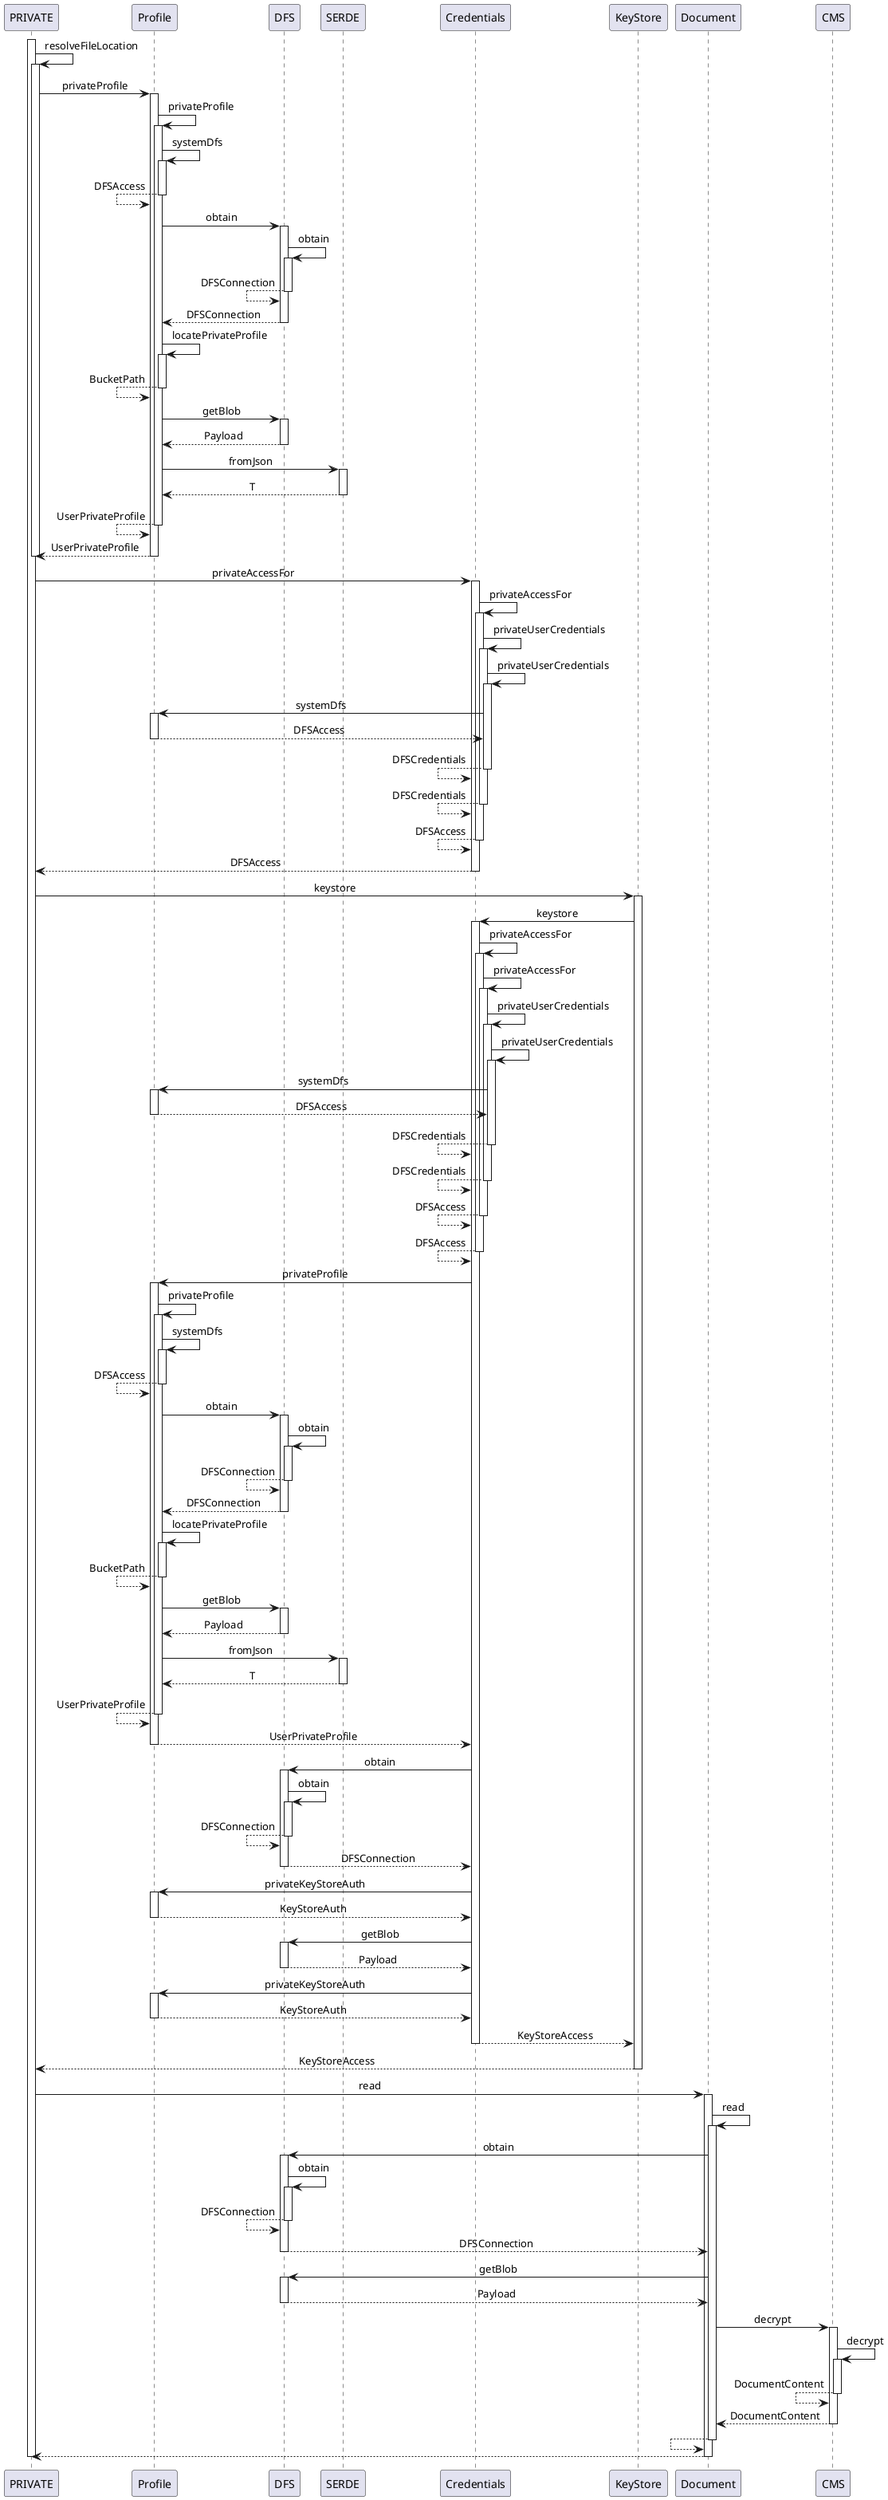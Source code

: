 @startuml

skinparam SequenceMessageAlign center

activate PRIVATE
' de.adorsys.datasafe.business.impl.privatestore.actions.ReadFromPrivateImpl
PRIVATE -> PRIVATE : resolveFileLocation

activate PRIVATE
' de.adorsys.datasafe.business.impl.privatestore.actions.ReadFromPrivateImpl
PRIVATE -> Profile : privateProfile

activate Profile
' de.adorsys.datasafe.business.api.directory.profile.operations.ProfileRetrievalService
Profile -> Profile : privateProfile

activate Profile
' de.adorsys.datasafe.business.impl.profile.DFSBasedProfileStorageImpl
Profile -> Profile : systemDfs

activate Profile
' de.adorsys.datasafe.business.impl.profile.DFSSystem
Profile <-- Profile : DFSAccess
deactivate Profile

' de.adorsys.datasafe.business.impl.profile.DFSBasedProfileStorageImpl
Profile -> DFS : obtain

activate DFS
' de.adorsys.datasafe.business.api.storage.dfs.DFSConnectionService
DFS -> DFS : obtain

activate DFS
' de.adorsys.datasafe.business.impl.dfs.DFSConnectionServiceImpl
DFS <-- DFS : DFSConnection
deactivate DFS

' de.adorsys.datasafe.business.api.storage.dfs.DFSConnectionService
Profile <-- DFS : DFSConnection
deactivate DFS

' de.adorsys.datasafe.business.impl.profile.DFSBasedProfileStorageImpl
Profile -> Profile : locatePrivateProfile

activate Profile
' de.adorsys.datasafe.business.impl.profile.DFSBasedProfileStorageImpl
Profile <-- Profile : BucketPath
deactivate Profile

' de.adorsys.datasafe.business.impl.profile.DFSBasedProfileStorageImpl
Profile -> DFS : getBlob

activate DFS
' de.adorsys.dfs.connection.api.service.api.DFSConnection
Profile <-- DFS : Payload
deactivate DFS

' de.adorsys.datasafe.business.impl.profile.DFSBasedProfileStorageImpl
Profile -> SERDE : fromJson

activate SERDE
' de.adorsys.datasafe.business.impl.serde.GsonSerde
Profile <-- SERDE : T
deactivate SERDE

' de.adorsys.datasafe.business.impl.profile.DFSBasedProfileStorageImpl
Profile <-- Profile : UserPrivateProfile
deactivate Profile

' de.adorsys.datasafe.business.api.directory.profile.operations.ProfileRetrievalService
PRIVATE <-- Profile : UserPrivateProfile
deactivate Profile

deactivate PRIVATE

' de.adorsys.datasafe.business.impl.privatestore.actions.ReadFromPrivateImpl
PRIVATE -> Credentials : privateAccessFor

activate Credentials
' de.adorsys.datasafe.business.api.storage.dfs.BucketAccessService
Credentials -> Credentials : privateAccessFor

activate Credentials
' de.adorsys.datasafe.business.impl.credentials.BucketAccessServiceImpl
Credentials -> Credentials : privateUserCredentials

activate Credentials
' de.adorsys.datasafe.business.api.storage.dfs.credentials.DFSCredentialsService
Credentials -> Credentials : privateUserCredentials

activate Credentials
' de.adorsys.datasafe.business.impl.credentials.SystemCredentialsServiceImpl
Credentials -> Profile : systemDfs

activate Profile
' de.adorsys.datasafe.business.impl.profile.DFSSystem
Credentials <-- Profile : DFSAccess
deactivate Profile

' de.adorsys.datasafe.business.impl.credentials.SystemCredentialsServiceImpl
Credentials <-- Credentials : DFSCredentials
deactivate Credentials

' de.adorsys.datasafe.business.api.storage.dfs.credentials.DFSCredentialsService
Credentials <-- Credentials : DFSCredentials
deactivate Credentials

' de.adorsys.datasafe.business.impl.credentials.BucketAccessServiceImpl
Credentials <-- Credentials : DFSAccess
deactivate Credentials

' de.adorsys.datasafe.business.api.storage.dfs.BucketAccessService
PRIVATE <-- Credentials : DFSAccess
deactivate Credentials

' de.adorsys.datasafe.business.impl.privatestore.actions.ReadFromPrivateImpl
PRIVATE -> KeyStore : keystore

activate KeyStore
' de.adorsys.datasafe.business.api.directory.profile.keys.PrivateKeyService
KeyStore -> Credentials : keystore

activate Credentials
' de.adorsys.datasafe.business.impl.credentials.DFSPrivateKeyServiceImpl
Credentials -> Credentials : privateAccessFor

activate Credentials
' de.adorsys.datasafe.business.api.storage.dfs.BucketAccessService
Credentials -> Credentials : privateAccessFor

activate Credentials
' de.adorsys.datasafe.business.impl.credentials.BucketAccessServiceImpl
Credentials -> Credentials : privateUserCredentials

activate Credentials
' de.adorsys.datasafe.business.api.storage.dfs.credentials.DFSCredentialsService
Credentials -> Credentials : privateUserCredentials

activate Credentials
' de.adorsys.datasafe.business.impl.credentials.SystemCredentialsServiceImpl
Credentials -> Profile : systemDfs

activate Profile
' de.adorsys.datasafe.business.impl.profile.DFSSystem
Credentials <-- Profile : DFSAccess
deactivate Profile

' de.adorsys.datasafe.business.impl.credentials.SystemCredentialsServiceImpl
Credentials <-- Credentials : DFSCredentials
deactivate Credentials

' de.adorsys.datasafe.business.api.storage.dfs.credentials.DFSCredentialsService
Credentials <-- Credentials : DFSCredentials
deactivate Credentials

' de.adorsys.datasafe.business.impl.credentials.BucketAccessServiceImpl
Credentials <-- Credentials : DFSAccess
deactivate Credentials

' de.adorsys.datasafe.business.api.storage.dfs.BucketAccessService
Credentials <-- Credentials : DFSAccess
deactivate Credentials

' de.adorsys.datasafe.business.impl.credentials.DFSPrivateKeyServiceImpl
Credentials -> Profile : privateProfile

activate Profile
' de.adorsys.datasafe.business.api.directory.profile.operations.ProfileRetrievalService
Profile -> Profile : privateProfile

activate Profile
' de.adorsys.datasafe.business.impl.profile.DFSBasedProfileStorageImpl
Profile -> Profile : systemDfs

activate Profile
' de.adorsys.datasafe.business.impl.profile.DFSSystem
Profile <-- Profile : DFSAccess
deactivate Profile

' de.adorsys.datasafe.business.impl.profile.DFSBasedProfileStorageImpl
Profile -> DFS : obtain

activate DFS
' de.adorsys.datasafe.business.api.storage.dfs.DFSConnectionService
DFS -> DFS : obtain

activate DFS
' de.adorsys.datasafe.business.impl.dfs.DFSConnectionServiceImpl
DFS <-- DFS : DFSConnection
deactivate DFS

' de.adorsys.datasafe.business.api.storage.dfs.DFSConnectionService
Profile <-- DFS : DFSConnection
deactivate DFS

' de.adorsys.datasafe.business.impl.profile.DFSBasedProfileStorageImpl
Profile -> Profile : locatePrivateProfile

activate Profile
' de.adorsys.datasafe.business.impl.profile.DFSBasedProfileStorageImpl
Profile <-- Profile : BucketPath
deactivate Profile

' de.adorsys.datasafe.business.impl.profile.DFSBasedProfileStorageImpl
Profile -> DFS : getBlob

activate DFS
' de.adorsys.dfs.connection.api.service.api.DFSConnection
Profile <-- DFS : Payload
deactivate DFS

' de.adorsys.datasafe.business.impl.profile.DFSBasedProfileStorageImpl
Profile -> SERDE : fromJson

activate SERDE
' de.adorsys.datasafe.business.impl.serde.GsonSerde
Profile <-- SERDE : T
deactivate SERDE

' de.adorsys.datasafe.business.impl.profile.DFSBasedProfileStorageImpl
Profile <-- Profile : UserPrivateProfile
deactivate Profile

' de.adorsys.datasafe.business.api.directory.profile.operations.ProfileRetrievalService
Credentials <-- Profile : UserPrivateProfile
deactivate Profile

' de.adorsys.datasafe.business.impl.credentials.DFSPrivateKeyServiceImpl
Credentials -> DFS : obtain

activate DFS
' de.adorsys.datasafe.business.api.storage.dfs.DFSConnectionService
DFS -> DFS : obtain

activate DFS
' de.adorsys.datasafe.business.impl.dfs.DFSConnectionServiceImpl
DFS <-- DFS : DFSConnection
deactivate DFS

' de.adorsys.datasafe.business.api.storage.dfs.DFSConnectionService
Credentials <-- DFS : DFSConnection
deactivate DFS

' de.adorsys.datasafe.business.impl.credentials.DFSPrivateKeyServiceImpl
Credentials -> Profile : privateKeyStoreAuth

activate Profile
' de.adorsys.datasafe.business.impl.profile.DFSSystem
Credentials <-- Profile : KeyStoreAuth
deactivate Profile

' de.adorsys.datasafe.business.impl.credentials.DFSPrivateKeyServiceImpl
Credentials -> DFS : getBlob

activate DFS
' de.adorsys.dfs.connection.api.service.api.DFSConnection
Credentials <-- DFS : Payload
deactivate DFS

' de.adorsys.datasafe.business.impl.credentials.DFSPrivateKeyServiceImpl
Credentials -> Profile : privateKeyStoreAuth

activate Profile
' de.adorsys.datasafe.business.impl.profile.DFSSystem
Credentials <-- Profile : KeyStoreAuth
deactivate Profile

' de.adorsys.datasafe.business.impl.credentials.DFSPrivateKeyServiceImpl
KeyStore <-- Credentials : KeyStoreAccess
deactivate Credentials

' de.adorsys.datasafe.business.api.directory.profile.keys.PrivateKeyService
PRIVATE <-- KeyStore : KeyStoreAccess
deactivate KeyStore

' de.adorsys.datasafe.business.impl.privatestore.actions.ReadFromPrivateImpl
PRIVATE -> Document : read

activate Document
' de.adorsys.datasafe.business.api.storage.document.DocumentReadService
Document -> Document : read

activate Document
' de.adorsys.datasafe.business.impl.document.cms.CMSDocumentReadService
Document -> DFS : obtain

activate DFS
' de.adorsys.datasafe.business.api.storage.dfs.DFSConnectionService
DFS -> DFS : obtain

activate DFS
' de.adorsys.datasafe.business.impl.dfs.DFSConnectionServiceImpl
DFS <-- DFS : DFSConnection
deactivate DFS

' de.adorsys.datasafe.business.api.storage.dfs.DFSConnectionService
Document <-- DFS : DFSConnection
deactivate DFS

' de.adorsys.datasafe.business.impl.document.cms.CMSDocumentReadService
Document -> DFS : getBlob

activate DFS
' de.adorsys.dfs.connection.api.service.api.DFSConnection
Document <-- DFS : Payload
deactivate DFS

' de.adorsys.datasafe.business.impl.document.cms.CMSDocumentReadService
Document -> CMS : decrypt

activate CMS
' de.adorsys.datasafe.business.api.encryption.cmsencryption.CMSEncryptionService
CMS -> CMS : decrypt

activate CMS
' de.adorsys.datasafe.business.impl.cmsencryption.services.CMSEncryptionServiceImpl
CMS <-- CMS : DocumentContent
deactivate CMS

' de.adorsys.datasafe.business.api.encryption.cmsencryption.CMSEncryptionService
Document <-- CMS : DocumentContent
deactivate CMS

' de.adorsys.datasafe.business.impl.document.cms.CMSDocumentReadService
Document <-- Document :
deactivate Document

' de.adorsys.datasafe.business.api.storage.document.DocumentReadService
PRIVATE <-- Document :
deactivate Document

deactivate PRIVATE

@enduml